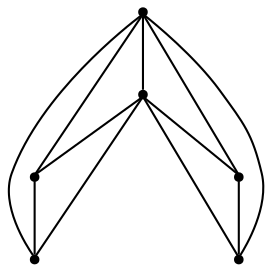 graph {
  node [shape=point,comment="{\"directed\":false,\"doi\":\"10.1007/978-3-319-03841-4_8\",\"figure\":\"3 (2)\"}"]

  v0 [pos="1579.4772463499417,702.2212973253961"]
  v1 [pos="1517.6075887366417,825.8873155828643"]
  v2 [pos="1332.002942339444,825.8873155828643"]
  v3 [pos="1270.1334119744588,702.2212973253961"]
  v4 [pos="1393.8725999527437,764.0521444385702"]
  v5 [pos="1455.7380583716565,764.0521444385702"]

  v0 -- v2 [id="-1",pos="1579.4772463499417,702.2212973253961 1584.7384233596927,717.1153589294621 1587.427816492024,732.8012905267202 1587.427816492024,748.5997105217907 1587.427816492024,825.5539836544684 1525.003610723025,887.9391969927008 1448.006418955109,887.9391969927008 1401.3895078381436,887.9391969927008 1357.8581138573397,864.6561970724157 1332.002942339444,825.8873155828643"]
  v3 -- v2 [id="-2",pos="1270.1334119744588,702.2212973253961 1332.002942339444,825.8873155828643 1332.002942339444,825.8873155828643 1332.002942339444,825.8873155828643"]
  v3 -- v4 [id="-3",pos="1270.1334119744588,702.2212973253961 1393.8725999527437,764.0521444385702 1393.8725999527437,764.0521444385702 1393.8725999527437,764.0521444385702"]
  v4 -- v5 [id="-4",pos="1393.8725999527437,764.0521444385702 1455.7380583716565,764.0521444385702 1455.7380583716565,764.0521444385702 1455.7380583716565,764.0521444385702"]
  v1 -- v2 [id="-5",pos="1517.6075887366417,825.8873155828643 1332.002942339444,825.8873155828643 1332.002942339444,825.8873155828643 1332.002942339444,825.8873155828643"]
  v0 -- v1 [id="-6",pos="1579.4772463499417,702.2212973253961 1517.6075887366417,825.8873155828643 1517.6075887366417,825.8873155828643 1517.6075887366417,825.8873155828643"]
  v0 -- v5 [id="-7",pos="1579.4772463499417,702.2212973253961 1455.7380583716565,764.0521444385702 1455.7380583716565,764.0521444385702 1455.7380583716565,764.0521444385702"]
  v0 -- v4 [id="-8",pos="1579.4772463499417,702.2212973253961 1393.8725999527437,764.0521444385702 1393.8725999527437,764.0521444385702 1393.8725999527437,764.0521444385702"]
  v3 -- v0 [id="-9",pos="1270.1334119744588,702.2212973253961 1579.4772463499417,702.2212973253961 1579.4772463499417,702.2212973253961 1579.4772463499417,702.2212973253961"]
  v3 -- v1 [id="-10",pos="1270.1334119744588,702.2212973253961 1264.870262615829,717.115422518155 1262.1849414295698,732.8012905267202 1262.1849414295698,748.5955772567496 1262.1849414295698,825.5539836544684 1324.6049480041818,887.9391969927008 1401.602139772098,887.9391969927008 1448.2190508890633,887.9391969927008 1491.7504448698674,864.6561970724157 1517.6075887366417,825.8873155828643"]
  v3 -- v5 [id="-11",pos="1270.1334119744588,702.2212973253961 1455.7380583716565,764.0521444385702 1455.7380583716565,764.0521444385702 1455.7380583716565,764.0521444385702"]
}